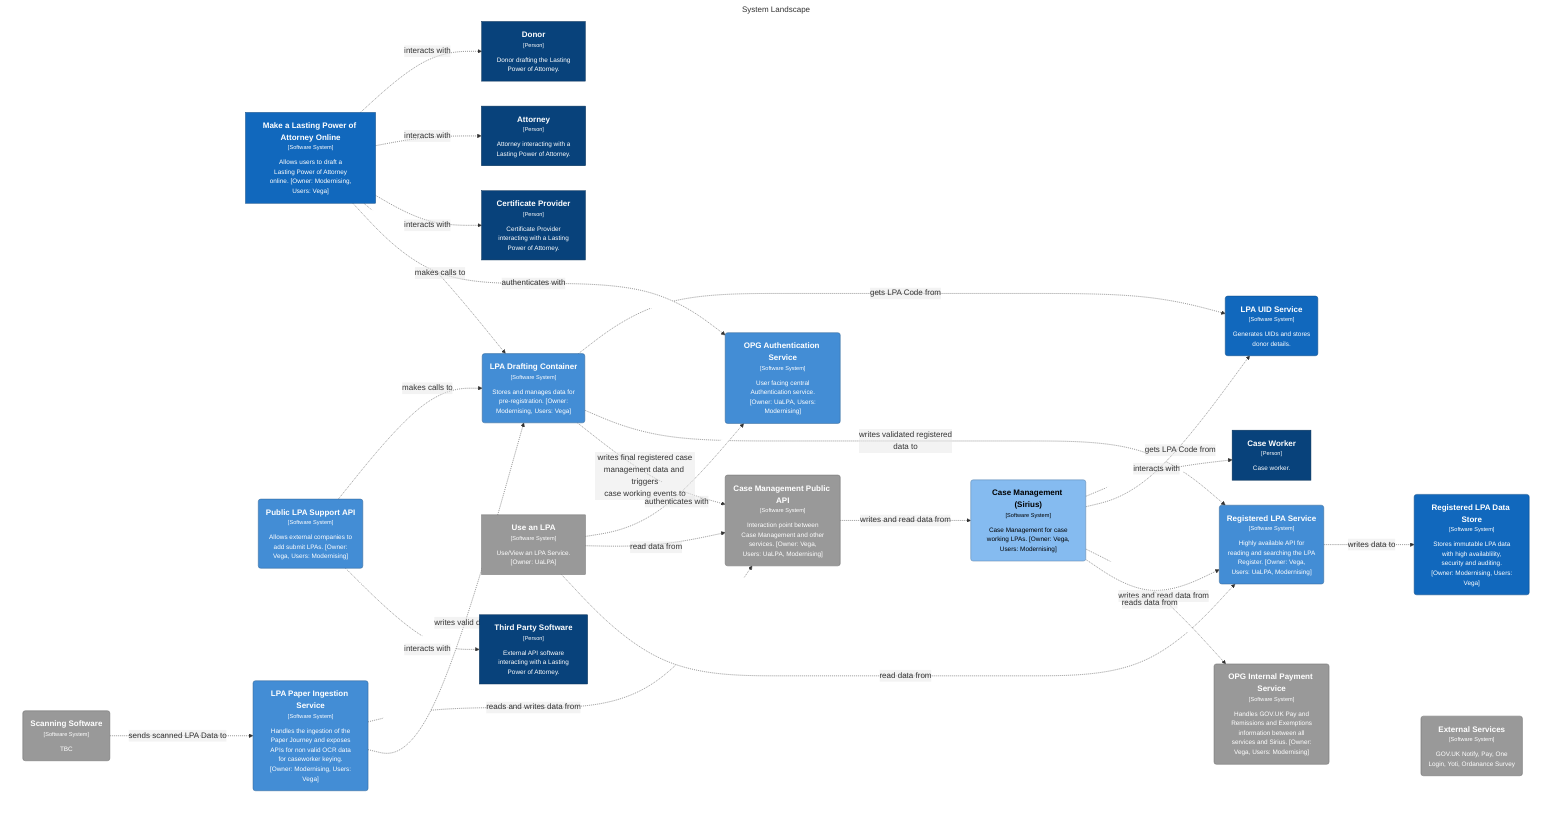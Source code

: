 graph TB
  linkStyle default fill:#ffffff

  subgraph diagram [System Landscape]
    style diagram fill:#ffffff,stroke:#ffffff

    1("<div style='font-weight: bold'>LPA UID Service</div><div style='font-size: 70%; margin-top: 0px'>[Software System]</div><div style='font-size: 80%; margin-top:10px'>Generates UIDs and stores<br />donor details.</div>")
    style 1 fill:#1168bd,stroke:#0b4884,color:#ffffff
    11["<div style='font-weight: bold'>Third Party Software</div><div style='font-size: 70%; margin-top: 0px'>[Person]</div><div style='font-size: 80%; margin-top:10px'>External API software<br />interacting with a Lasting<br />Power of Attorney.</div>"]
    style 11 fill:#08427b,stroke:#052e56,color:#ffffff
    12["<div style='font-weight: bold'>Attorney</div><div style='font-size: 70%; margin-top: 0px'>[Person]</div><div style='font-size: 80%; margin-top:10px'>Attorney interacting with a<br />Lasting Power of Attorney.</div>"]
    style 12 fill:#08427b,stroke:#052e56,color:#ffffff
    13["<div style='font-weight: bold'>Donor</div><div style='font-size: 70%; margin-top: 0px'>[Person]</div><div style='font-size: 80%; margin-top:10px'>Donor drafting the Lasting<br />Power of Attorney.</div>"]
    style 13 fill:#08427b,stroke:#052e56,color:#ffffff
    14["<div style='font-weight: bold'>Certificate Provider</div><div style='font-size: 70%; margin-top: 0px'>[Person]</div><div style='font-size: 80%; margin-top:10px'>Certificate Provider<br />interacting with a Lasting<br />Power of Attorney.</div>"]
    style 14 fill:#08427b,stroke:#052e56,color:#ffffff
    15["<div style='font-weight: bold'>Case Worker</div><div style='font-size: 70%; margin-top: 0px'>[Person]</div><div style='font-size: 80%; margin-top:10px'>Case worker.</div>"]
    style 15 fill:#08427b,stroke:#052e56,color:#ffffff
    16["<div style='font-weight: bold'>Make a Lasting Power of Attorney Online</div><div style='font-size: 70%; margin-top: 0px'>[Software System]</div><div style='font-size: 80%; margin-top:10px'>Allows users to draft a<br />Lasting Power of Attorney<br />online. [Owner: Modernising,<br />Users: Vega]</div>"]
    style 16 fill:#1168bd,stroke:#0b4884,color:#ffffff
    26("<div style='font-weight: bold'>Case Management Public API</div><div style='font-size: 70%; margin-top: 0px'>[Software System]</div><div style='font-size: 80%; margin-top:10px'>Interaction point between<br />Case Management and other<br />services. [Owner: Vega,<br />Users: UaLPA, Modernising]</div>")
    style 26 fill:#999999,stroke:#6b6b6b,color:#ffffff
    27("<div style='font-weight: bold'>Registered LPA Service</div><div style='font-size: 70%; margin-top: 0px'>[Software System]</div><div style='font-size: 80%; margin-top:10px'>Highly available API for<br />reading and searching the LPA<br />Register. [Owner: Vega,<br />Users: UaLPA, Modernising]</div>")
    style 27 fill:#438dd5,stroke:#2e6295,color:#ffffff
    32("<div style='font-weight: bold'>LPA Drafting Container</div><div style='font-size: 70%; margin-top: 0px'>[Software System]</div><div style='font-size: 80%; margin-top:10px'>Stores and manages data for<br />pre-registration. [Owner:<br />Modernising, Users: Vega]</div>")
    style 32 fill:#438dd5,stroke:#2e6295,color:#ffffff
    49("<div style='font-weight: bold'>Registered LPA Data Store</div><div style='font-size: 70%; margin-top: 0px'>[Software System]</div><div style='font-size: 80%; margin-top:10px'>Stores immutable LPA data<br />with high availablility,<br />security and auditing.<br />[Owner: Modernising, Users:<br />Vega]</div>")
    style 49 fill:#1168bd,stroke:#0b4884,color:#ffffff
    52("<div style='font-weight: bold'>Public LPA Support API</div><div style='font-size: 70%; margin-top: 0px'>[Software System]</div><div style='font-size: 80%; margin-top:10px'>Allows external companies to<br />add submit LPAs. [Owner:<br />Vega, Users: Modernising]</div>")
    style 52 fill:#438dd5,stroke:#2e6295,color:#ffffff
    56("<div style='font-weight: bold'>LPA Paper Ingestion Service</div><div style='font-size: 70%; margin-top: 0px'>[Software System]</div><div style='font-size: 80%; margin-top:10px'>Handles the ingestion of the<br />Paper Journey and exposes<br />APIs for non valid OCR data<br />for caseworker keying.<br />[Owner: Modernising, Users:<br />Vega]</div>")
    style 56 fill:#438dd5,stroke:#2e6295,color:#ffffff
    60("<div style='font-weight: bold'>OPG Internal Payment Service</div><div style='font-size: 70%; margin-top: 0px'>[Software System]</div><div style='font-size: 80%; margin-top:10px'>Handles GOV.UK Pay and<br />Remissions and Exemptions<br />information between all<br />services and Sirius. [Owner:<br />Vega, Users: Modernising]</div>")
    style 60 fill:#999999,stroke:#6b6b6b,color:#ffffff
    61("<div style='font-weight: bold'>Case Management (Sirius)</div><div style='font-size: 70%; margin-top: 0px'>[Software System]</div><div style='font-size: 80%; margin-top:10px'>Case Management for case<br />working LPAs. [Owner: Vega,<br />Users: Modernising]</div>")
    style 61 fill:#85bbf0,stroke:#5d82a8,color:#000000
    68("<div style='font-weight: bold'>OPG Authentication Service</div><div style='font-size: 70%; margin-top: 0px'>[Software System]</div><div style='font-size: 80%; margin-top:10px'>User facing central<br />Authentication service.<br />[Owner: UaLPA, Users:<br />Modernising]</div>")
    style 68 fill:#438dd5,stroke:#2e6295,color:#ffffff
    69("<div style='font-weight: bold'>External Services</div><div style='font-size: 70%; margin-top: 0px'>[Software System]</div><div style='font-size: 80%; margin-top:10px'>GOV.UK Notify, Pay, One<br />Login, Yoti, Ordanance Survey</div>")
    style 69 fill:#999999,stroke:#6b6b6b,color:#ffffff
    70("<div style='font-weight: bold'>Scanning Software</div><div style='font-size: 70%; margin-top: 0px'>[Software System]</div><div style='font-size: 80%; margin-top:10px'>TBC</div>")
    style 70 fill:#999999,stroke:#6b6b6b,color:#ffffff
    71["<div style='font-weight: bold'>Use an LPA</div><div style='font-size: 70%; margin-top: 0px'>[Software System]</div><div style='font-size: 80%; margin-top:10px'>Use/View an LPA Service.<br />[Owner: UaLPA]</div>"]
    style 71 fill:#999999,stroke:#6b6b6b,color:#ffffff

    16-. "<div>interacts with</div><div style='font-size: 70%'></div>" .->13
    16-. "<div>interacts with</div><div style='font-size: 70%'></div>" .->12
    16-. "<div>interacts with</div><div style='font-size: 70%'></div>" .->14
    32-. "<div>gets LPA Code from</div><div style='font-size: 70%'></div>" .->1
    32-. "<div>writes validated registered<br />data to</div><div style='font-size: 70%'></div>" .->27
    32-. "<div>writes final registered case<br />management data and triggers<br />case working events to</div><div style='font-size: 70%'></div>" .->26
    52-. "<div>makes calls to</div><div style='font-size: 70%'></div>" .->32
    52-. "<div>interacts with</div><div style='font-size: 70%'></div>" .->11
    56-. "<div>reads and writes data from</div><div style='font-size: 70%'></div>" .->26
    56-. "<div>writes valid data to</div><div style='font-size: 70%'></div>" .->32
    61-. "<div>interacts with</div><div style='font-size: 70%'></div>" .->15
    70-. "<div>sends scanned LPA Data to</div><div style='font-size: 70%'></div>" .->56
    16-. "<div>makes calls to</div><div style='font-size: 70%'></div>" .->32
    61-. "<div>gets LPA Code from</div><div style='font-size: 70%'></div>" .->1
    16-. "<div>authenticates with</div><div style='font-size: 70%'></div>" .->68
    71-. "<div>authenticates with</div><div style='font-size: 70%'></div>" .->68
    71-. "<div>read data from</div><div style='font-size: 70%'></div>" .->26
    71-. "<div>read data from</div><div style='font-size: 70%'></div>" .->27
    27-. "<div>writes data to</div><div style='font-size: 70%'></div>" .->49
    61-. "<div>writes and read data from</div><div style='font-size: 70%'></div>" .->60
    26-. "<div>writes and read data from</div><div style='font-size: 70%'></div>" .->61
    61-. "<div>reads data from</div><div style='font-size: 70%'></div>" .->27
  end